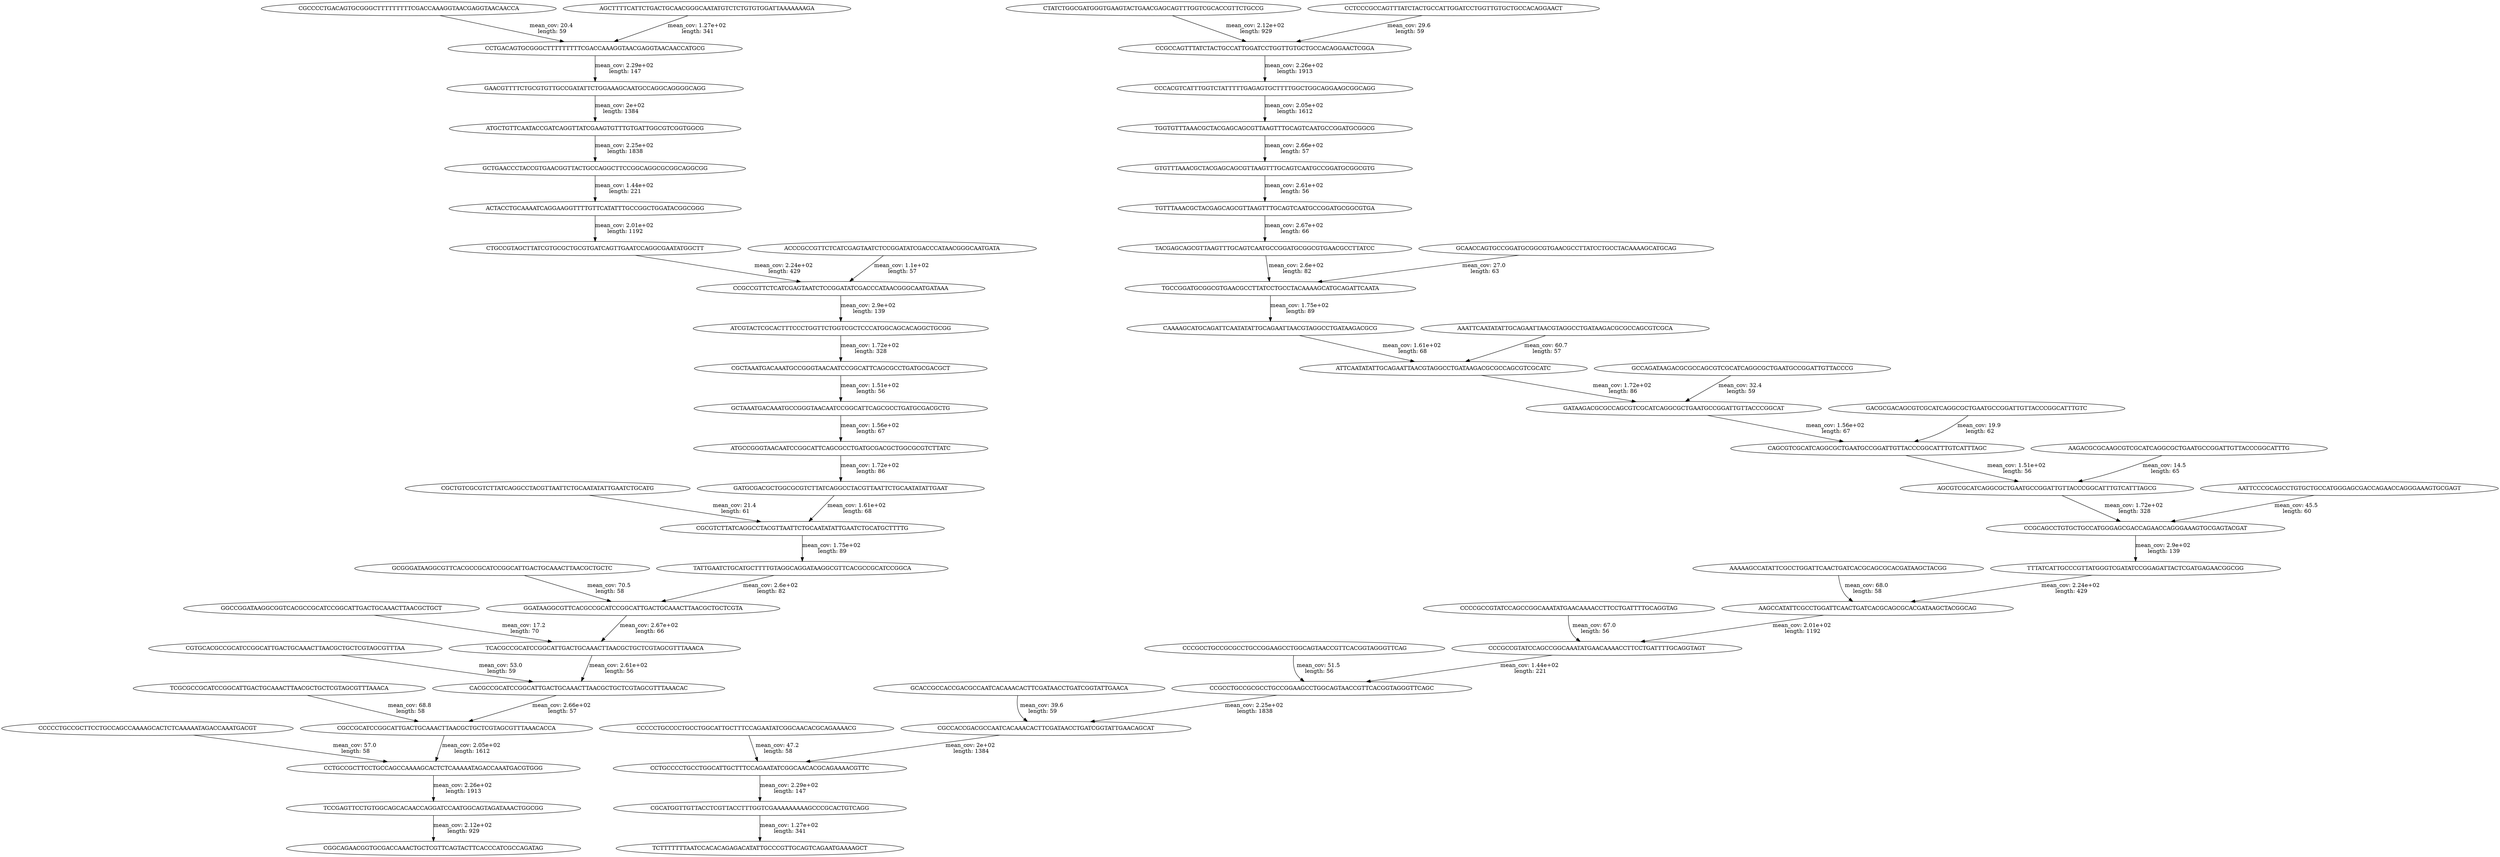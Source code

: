 strict digraph "" {
	ATCGTACTCGCACTTTCCCTGGTTCTGGTCGCTCCCATGGCAGCACAGGCTGCGG -> CGCTAAATGACAAATGCCGGGTAACAATCCGGCATTCAGCGCCTGATGCGACGCT	 [label="mean_cov: 1.72e+02
 length: 328",
		length=328,
		mean_cov=171.54379562043795];
	CCGCAGCCTGTGCTGCCATGGGAGCGACCAGAACCAGGGAAAGTGCGAGTACGAT -> TTTATCATTGCCCGTTATGGGTCGATATCCGGAGATTACTCGATGAGAACGGCGG	 [label="mean_cov: 2.9e+02
 length: 139",
		length=139,
		mean_cov=290.1058823529412];
	GATAAGACGCGCCAGCGTCGCATCAGGCGCTGAATGCCGGATTGTTACCCGGCAT -> CAGCGTCGCATCAGGCGCTGAATGCCGGATTGTTACCCGGCATTTGTCATTTAGC	 [label="mean_cov: 1.56e+02
 length: 67",
		length=67,
		mean_cov=156.3846153846154];
	CAGCGTCGCATCAGGCGCTGAATGCCGGATTGTTACCCGGCATTTGTCATTTAGC -> AGCGTCGCATCAGGCGCTGAATGCCGGATTGTTACCCGGCATTTGTCATTTAGCG	 [label="mean_cov: 1.51e+02
 length: 56",
		length=56,
		mean_cov=151.0];
	AGCGTCGCATCAGGCGCTGAATGCCGGATTGTTACCCGGCATTTGTCATTTAGCG -> CCGCAGCCTGTGCTGCCATGGGAGCGACCAGAACCAGGGAAAGTGCGAGTACGAT	 [label="mean_cov: 1.72e+02
 length: 328",
		length=328,
		mean_cov=171.54379562043795];
	CGCTAAATGACAAATGCCGGGTAACAATCCGGCATTCAGCGCCTGATGCGACGCT -> GCTAAATGACAAATGCCGGGTAACAATCCGGCATTCAGCGCCTGATGCGACGCTG	 [label="mean_cov: 1.51e+02
 length: 56",
		length=56,
		mean_cov=151.0];
	GCTAAATGACAAATGCCGGGTAACAATCCGGCATTCAGCGCCTGATGCGACGCTG -> ATGCCGGGTAACAATCCGGCATTCAGCGCCTGATGCGACGCTGGCGCGTCTTATC	 [label="mean_cov: 1.56e+02
 length: 67",
		length=67,
		mean_cov=156.3846153846154];
	ATGCCGGGTAACAATCCGGCATTCAGCGCCTGATGCGACGCTGGCGCGTCTTATC -> GATGCGACGCTGGCGCGTCTTATCAGGCCTACGTTAATTCTGCAATATATTGAAT	 [label="mean_cov: 1.72e+02
 length: 86",
		length=86,
		mean_cov=172.15625];
	TGGTGTTTAAACGCTACGAGCAGCGTTAAGTTTGCAGTCAATGCCGGATGCGGCG -> GTGTTTAAACGCTACGAGCAGCGTTAAGTTTGCAGTCAATGCCGGATGCGGCGTG	 [label="mean_cov: 2.66e+02
 length: 57",
		length=57,
		mean_cov=266.0];
	GTGTTTAAACGCTACGAGCAGCGTTAAGTTTGCAGTCAATGCCGGATGCGGCGTG -> TGTTTAAACGCTACGAGCAGCGTTAAGTTTGCAGTCAATGCCGGATGCGGCGTGA	 [label="mean_cov: 2.61e+02
 length: 56",
		length=56,
		mean_cov=261.0];
	TGTTTAAACGCTACGAGCAGCGTTAAGTTTGCAGTCAATGCCGGATGCGGCGTGA -> TACGAGCAGCGTTAAGTTTGCAGTCAATGCCGGATGCGGCGTGAACGCCTTATCC	 [label="mean_cov: 2.67e+02
 length: 66",
		length=66,
		mean_cov=266.8333333333333];
	TCACGCCGCATCCGGCATTGACTGCAAACTTAACGCTGCTCGTAGCGTTTAAACA -> CACGCCGCATCCGGCATTGACTGCAAACTTAACGCTGCTCGTAGCGTTTAAACAC	 [label="mean_cov: 2.61e+02
 length: 56",
		length=56,
		mean_cov=261.0];
	CACGCCGCATCCGGCATTGACTGCAAACTTAACGCTGCTCGTAGCGTTTAAACAC -> CGCCGCATCCGGCATTGACTGCAAACTTAACGCTGCTCGTAGCGTTTAAACACCA	 [label="mean_cov: 2.66e+02
 length: 57",
		length=57,
		mean_cov=266.0];
	CGCCGCATCCGGCATTGACTGCAAACTTAACGCTGCTCGTAGCGTTTAAACACCA -> CCTGCCGCTTCCTGCCAGCCAAAAGCACTCTCAAAAATAGACCAAATGACGTGGG	 [label="mean_cov: 2.05e+02
 length: 1612",
		length=1612,
		mean_cov=204.69062901155328];
	CCGCCGTTCTCATCGAGTAATCTCCGGATATCGACCCATAACGGGCAATGATAAA -> ATCGTACTCGCACTTTCCCTGGTTCTGGTCGCTCCCATGGCAGCACAGGCTGCGG	 [label="mean_cov: 2.9e+02
 length: 139",
		length=139,
		mean_cov=290.1058823529412];
	TTTATCATTGCCCGTTATGGGTCGATATCCGGAGATTACTCGATGAGAACGGCGG -> AAGCCATATTCGCCTGGATTCAACTGATCACGCAGCGCACGATAAGCTACGGCAG	 [label="mean_cov: 2.24e+02
 length: 429",
		length=429,
		mean_cov=223.81066666666666];
	GAACGTTTTCTGCGTGTTGCCGATATTCTGGAAAGCAATGCCAGGCAGGGGCAGG -> ATGCTGTTCAATACCGATCAGGTTATCGAAGTGTTTGTGATTGGCGTCGGTGGCG	 [label="mean_cov: 2e+02
 length: 1384",
		length=1384,
		mean_cov=200.35413533834586];
	CCTGCCCCTGCCTGGCATTGCTTTCCAGAATATCGGCAACACGCAGAAAACGTTC -> CGCATGGTTGTTACCTCGTTACCTTTGGTCGAAAAAAAAAGCCCGCACTGTCAGG	 [label="mean_cov: 2.29e+02
 length: 147",
		length=147,
		mean_cov=229.04301075268816];
	CGCCACCGACGCCAATCACAAACACTTCGATAACCTGATCGGTATTGAACAGCAT -> CCTGCCCCTGCCTGGCATTGCTTTCCAGAATATCGGCAACACGCAGAAAACGTTC	 [label="mean_cov: 2e+02
 length: 1384",
		length=1384,
		mean_cov=200.35413533834586];
	ATGCTGTTCAATACCGATCAGGTTATCGAAGTGTTTGTGATTGGCGTCGGTGGCG -> GCTGAACCCTACCGTGAACGGTTACTGCCAGGCTTCCGGCAGGCGCGGCAGGCGG	 [label="mean_cov: 2.25e+02
 length: 1838",
		length=1838,
		mean_cov=224.63677130044843];
	CTGCCGTAGCTTATCGTGCGCTGCGTGATCAGTTGAATCCAGGCGAATATGGCTT -> CCGCCGTTCTCATCGAGTAATCTCCGGATATCGACCCATAACGGGCAATGATAAA	 [label="mean_cov: 2.24e+02
 length: 429",
		length=429,
		mean_cov=223.81066666666666];
	AAGCCATATTCGCCTGGATTCAACTGATCACGCAGCGCACGATAAGCTACGGCAG -> CCCGCCGTATCCAGCCGGCAAATATGAACAAAACCTTCCTGATTTTGCAGGTAGT	 [label="mean_cov: 2.01e+02
 length: 1192",
		length=1192,
		mean_cov=200.95518453427064];
	CCGCCTGCCGCGCCTGCCGGAAGCCTGGCAGTAACCGTTCACGGTAGGGTTCAGC -> CGCCACCGACGCCAATCACAAACACTTCGATAACCTGATCGGTATTGAACAGCAT	 [label="mean_cov: 2.25e+02
 length: 1838",
		length=1838,
		mean_cov=224.63677130044843];
	GCTGAACCCTACCGTGAACGGTTACTGCCAGGCTTCCGGCAGGCGCGGCAGGCGG -> ACTACCTGCAAAATCAGGAAGGTTTTGTTCATATTTGCCGGCTGGATACGGCGGG	 [label="mean_cov: 1.44e+02
 length: 221",
		length=221,
		mean_cov=144.20958083832335];
	TATTGAATCTGCATGCTTTTGTAGGCAGGATAAGGCGTTCACGCCGCATCCGGCA -> GGATAAGGCGTTCACGCCGCATCCGGCATTGACTGCAAACTTAACGCTGCTCGTA	 [label="mean_cov: 2.6e+02
 length: 82",
		length=82,
		mean_cov=260.39285714285717];
	TGCCGGATGCGGCGTGAACGCCTTATCCTGCCTACAAAAGCATGCAGATTCAATA -> CAAAAGCATGCAGATTCAATATATTGCAGAATTAACGTAGGCCTGATAAGACGCG	 [label="mean_cov: 1.75e+02
 length: 89",
		length=89,
		mean_cov=174.9142857142857];
	CGCATGGTTGTTACCTCGTTACCTTTGGTCGAAAAAAAAAGCCCGCACTGTCAGG -> TCTTTTTTTAATCCACACAGAGACATATTGCCCGTTGCAGTCAGAATGAAAAGCT	 [label="mean_cov: 1.27e+02
 length: 341",
		length=341,
		mean_cov=126.62020905923345];
	CCTGACAGTGCGGGCTTTTTTTTTCGACCAAAGGTAACGAGGTAACAACCATGCG -> GAACGTTTTCTGCGTGTTGCCGATATTCTGGAAAGCAATGCCAGGCAGGGGCAGG	 [label="mean_cov: 2.29e+02
 length: 147",
		length=147,
		mean_cov=229.04301075268816];
	GATGCGACGCTGGCGCGTCTTATCAGGCCTACGTTAATTCTGCAATATATTGAAT -> CGCGTCTTATCAGGCCTACGTTAATTCTGCAATATATTGAATCTGCATGCTTTTG	 [label="mean_cov: 1.61e+02
 length: 68",
		length=68,
		mean_cov=160.78571428571428];
	CGCGTCTTATCAGGCCTACGTTAATTCTGCAATATATTGAATCTGCATGCTTTTG -> TATTGAATCTGCATGCTTTTGTAGGCAGGATAAGGCGTTCACGCCGCATCCGGCA	 [label="mean_cov: 1.75e+02
 length: 89",
		length=89,
		mean_cov=174.9142857142857];
	CAAAAGCATGCAGATTCAATATATTGCAGAATTAACGTAGGCCTGATAAGACGCG -> ATTCAATATATTGCAGAATTAACGTAGGCCTGATAAGACGCGCCAGCGTCGCATC	 [label="mean_cov: 1.61e+02
 length: 68",
		length=68,
		mean_cov=160.78571428571428];
	ATTCAATATATTGCAGAATTAACGTAGGCCTGATAAGACGCGCCAGCGTCGCATC -> GATAAGACGCGCCAGCGTCGCATCAGGCGCTGAATGCCGGATTGTTACCCGGCAT	 [label="mean_cov: 1.72e+02
 length: 86",
		length=86,
		mean_cov=172.15625];
	CCTGCCGCTTCCTGCCAGCCAAAAGCACTCTCAAAAATAGACCAAATGACGTGGG -> TCCGAGTTCCTGTGGCAGCACAACCAGGATCCAATGGCAGTAGATAAACTGGCGG	 [label="mean_cov: 2.26e+02
 length: 1913",
		length=1913,
		mean_cov=225.9042495965573];
	CCCACGTCATTTGGTCTATTTTTGAGAGTGCTTTTGGCTGGCAGGAAGCGGCAGG -> TGGTGTTTAAACGCTACGAGCAGCGTTAAGTTTGCAGTCAATGCCGGATGCGGCG	 [label="mean_cov: 2.05e+02
 length: 1612",
		length=1612,
		mean_cov=204.69062901155328];
	TACGAGCAGCGTTAAGTTTGCAGTCAATGCCGGATGCGGCGTGAACGCCTTATCC -> TGCCGGATGCGGCGTGAACGCCTTATCCTGCCTACAAAAGCATGCAGATTCAATA	 [label="mean_cov: 2.6e+02
 length: 82",
		length=82,
		mean_cov=260.39285714285717];
	GGATAAGGCGTTCACGCCGCATCCGGCATTGACTGCAAACTTAACGCTGCTCGTA -> TCACGCCGCATCCGGCATTGACTGCAAACTTAACGCTGCTCGTAGCGTTTAAACA	 [label="mean_cov: 2.67e+02
 length: 66",
		length=66,
		mean_cov=266.8333333333333];
	CCCGCCGTATCCAGCCGGCAAATATGAACAAAACCTTCCTGATTTTGCAGGTAGT -> CCGCCTGCCGCGCCTGCCGGAAGCCTGGCAGTAACCGTTCACGGTAGGGTTCAGC	 [label="mean_cov: 1.44e+02
 length: 221",
		length=221,
		mean_cov=144.20958083832335];
	ACTACCTGCAAAATCAGGAAGGTTTTGTTCATATTTGCCGGCTGGATACGGCGGG -> CTGCCGTAGCTTATCGTGCGCTGCGTGATCAGTTGAATCCAGGCGAATATGGCTT	 [label="mean_cov: 2.01e+02
 length: 1192",
		length=1192,
		mean_cov=200.95518453427064];
	TCCGAGTTCCTGTGGCAGCACAACCAGGATCCAATGGCAGTAGATAAACTGGCGG -> CGGCAGAACGGTGCGACCAAACTGCTCGTTCAGTACTTCACCCATCGCCAGATAG	 [label="mean_cov: 2.12e+02
 length: 929",
		length=929,
		mean_cov=212.30057142857143];
	CCGCCAGTTTATCTACTGCCATTGGATCCTGGTTGTGCTGCCACAGGAACTCGGA -> CCCACGTCATTTGGTCTATTTTTGAGAGTGCTTTTGGCTGGCAGGAAGCGGCAGG	 [label="mean_cov: 2.26e+02
 length: 1913",
		length=1913,
		mean_cov=225.9042495965573];
	TCGCGCCGCATCCGGCATTGACTGCAAACTTAACGCTGCTCGTAGCGTTTAAACA -> CGCCGCATCCGGCATTGACTGCAAACTTAACGCTGCTCGTAGCGTTTAAACACCA	 [label="mean_cov: 68.8
 length: 58",
		length=58,
		mean_cov=68.75];
	CGCCCCTGACAGTGCGGGCTTTTTTTTTCGACCAAAGGTAACGAGGTAACAACCA -> CCTGACAGTGCGGGCTTTTTTTTTCGACCAAAGGTAACGAGGTAACAACCATGCG	 [label="mean_cov: 20.4
 length: 59",
		length=59,
		mean_cov=20.4];
	AAAAAGCCATATTCGCCTGGATTCAACTGATCACGCAGCGCACGATAAGCTACGG -> AAGCCATATTCGCCTGGATTCAACTGATCACGCAGCGCACGATAAGCTACGGCAG	 [label="mean_cov: 68.0
 length: 58",
		length=58,
		mean_cov=68.0];
	CCCCCTGCCGCTTCCTGCCAGCCAAAAGCACTCTCAAAAATAGACCAAATGACGT -> CCTGCCGCTTCCTGCCAGCCAAAAGCACTCTCAAAAATAGACCAAATGACGTGGG	 [label="mean_cov: 57.0
 length: 58",
		length=58,
		mean_cov=57.0];
	AAGACGCGCAAGCGTCGCATCAGGCGCTGAATGCCGGATTGTTACCCGGCATTTG -> AGCGTCGCATCAGGCGCTGAATGCCGGATTGTTACCCGGCATTTGTCATTTAGCG	 [label="mean_cov: 14.5
 length: 65",
		length=65,
		mean_cov=14.545454545454545];
	CTATCTGGCGATGGGTGAAGTACTGAACGAGCAGTTTGGTCGCACCGTTCTGCCG -> CCGCCAGTTTATCTACTGCCATTGGATCCTGGTTGTGCTGCCACAGGAACTCGGA	 [label="mean_cov: 2.12e+02
 length: 929",
		length=929,
		mean_cov=212.30057142857143];
	AATTCCCGCAGCCTGTGCTGCCATGGGAGCGACCAGAACCAGGGAAAGTGCGAGT -> CCGCAGCCTGTGCTGCCATGGGAGCGACCAGAACCAGGGAAAGTGCGAGTACGAT	 [label="mean_cov: 45.5
 length: 60",
		length=60,
		mean_cov=45.5];
	GCCAGATAAGACGCGCCAGCGTCGCATCAGGCGCTGAATGCCGGATTGTTACCCG -> GATAAGACGCGCCAGCGTCGCATCAGGCGCTGAATGCCGGATTGTTACCCGGCAT	 [label="mean_cov: 32.4
 length: 59",
		length=59,
		mean_cov=32.4];
	CCCCCTGCCCCTGCCTGGCATTGCTTTCCAGAATATCGGCAACACGCAGAAAACG -> CCTGCCCCTGCCTGGCATTGCTTTCCAGAATATCGGCAACACGCAGAAAACGTTC	 [label="mean_cov: 47.2
 length: 58",
		length=58,
		mean_cov=47.25];
	AGCTTTTCATTCTGACTGCAACGGGCAATATGTCTCTGTGTGGATTAAAAAAAGA -> CCTGACAGTGCGGGCTTTTTTTTTCGACCAAAGGTAACGAGGTAACAACCATGCG	 [label="mean_cov: 1.27e+02
 length: 341",
		length=341,
		mean_cov=126.62020905923345];
	CCCCGCCGTATCCAGCCGGCAAATATGAACAAAACCTTCCTGATTTTGCAGGTAG -> CCCGCCGTATCCAGCCGGCAAATATGAACAAAACCTTCCTGATTTTGCAGGTAGT	 [label="mean_cov: 67.0
 length: 56",
		length=56,
		mean_cov=67.0];
	ACCCGCCGTTCTCATCGAGTAATCTCCGGATATCGACCCATAACGGGCAATGATA -> CCGCCGTTCTCATCGAGTAATCTCCGGATATCGACCCATAACGGGCAATGATAAA	 [label="mean_cov: 1.1e+02
 length: 57",
		length=57,
		mean_cov=110.33333333333333];
	CCTCCCGCCAGTTTATCTACTGCCATTGGATCCTGGTTGTGCTGCCACAGGAACT -> CCGCCAGTTTATCTACTGCCATTGGATCCTGGTTGTGCTGCCACAGGAACTCGGA	 [label="mean_cov: 29.6
 length: 59",
		length=59,
		mean_cov=29.6];
	GCACCGCCACCGACGCCAATCACAAACACTTCGATAACCTGATCGGTATTGAACA -> CGCCACCGACGCCAATCACAAACACTTCGATAACCTGATCGGTATTGAACAGCAT	 [label="mean_cov: 39.6
 length: 59",
		length=59,
		mean_cov=39.6];
	GACGCGACAGCGTCGCATCAGGCGCTGAATGCCGGATTGTTACCCGGCATTTGTC -> CAGCGTCGCATCAGGCGCTGAATGCCGGATTGTTACCCGGCATTTGTCATTTAGC	 [label="mean_cov: 19.9
 length: 62",
		length=62,
		mean_cov=19.875];
	GGCCGGATAAGGCGGTCACGCCGCATCCGGCATTGACTGCAAACTTAACGCTGCT -> TCACGCCGCATCCGGCATTGACTGCAAACTTAACGCTGCTCGTAGCGTTTAAACA	 [label="mean_cov: 17.2
 length: 70",
		length=70,
		mean_cov=17.25];
	CGTGCACGCCGCATCCGGCATTGACTGCAAACTTAACGCTGCTCGTAGCGTTTAA -> CACGCCGCATCCGGCATTGACTGCAAACTTAACGCTGCTCGTAGCGTTTAAACAC	 [label="mean_cov: 53.0
 length: 59",
		length=59,
		mean_cov=53.0];
	GCGGGATAAGGCGTTCACGCCGCATCCGGCATTGACTGCAAACTTAACGCTGCTC -> GGATAAGGCGTTCACGCCGCATCCGGCATTGACTGCAAACTTAACGCTGCTCGTA	 [label="mean_cov: 70.5
 length: 58",
		length=58,
		mean_cov=70.5];
	CCCGCCTGCCGCGCCTGCCGGAAGCCTGGCAGTAACCGTTCACGGTAGGGTTCAG -> CCGCCTGCCGCGCCTGCCGGAAGCCTGGCAGTAACCGTTCACGGTAGGGTTCAGC	 [label="mean_cov: 51.5
 length: 56",
		length=56,
		mean_cov=51.5];
	CGCTGTCGCGTCTTATCAGGCCTACGTTAATTCTGCAATATATTGAATCTGCATG -> CGCGTCTTATCAGGCCTACGTTAATTCTGCAATATATTGAATCTGCATGCTTTTG	 [label="mean_cov: 21.4
 length: 61",
		length=61,
		mean_cov=21.428571428571427];
	AAATTCAATATATTGCAGAATTAACGTAGGCCTGATAAGACGCGCCAGCGTCGCA -> ATTCAATATATTGCAGAATTAACGTAGGCCTGATAAGACGCGCCAGCGTCGCATC	 [label="mean_cov: 60.7
 length: 57",
		length=57,
		mean_cov=60.666666666666664];
	GCAACCAGTGCCGGATGCGGCGTGAACGCCTTATCCTGCCTACAAAAGCATGCAG -> TGCCGGATGCGGCGTGAACGCCTTATCCTGCCTACAAAAGCATGCAGATTCAATA	 [label="mean_cov: 27.0
 length: 63",
		length=63,
		mean_cov=27.0];
}
